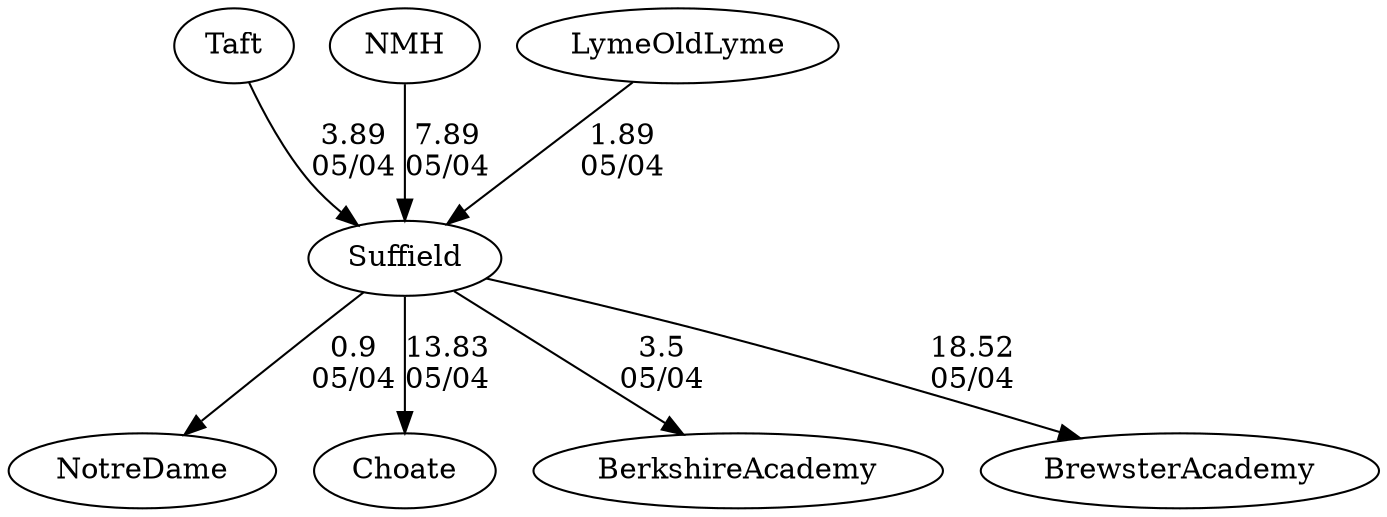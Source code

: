 digraph boys2foursSuffield {NotreDame [URL="boys2foursSuffieldNotreDame.html"];Taft [URL="boys2foursSuffieldTaft.html"];Choate [URL="boys2foursSuffieldChoate.html"];NMH [URL="boys2foursSuffieldNMH.html"];BerkshireAcademy [URL="boys2foursSuffieldBerkshireAcademy.html"];Suffield [URL="boys2foursSuffieldSuffield.html"];LymeOldLyme [URL="boys2foursSuffieldLymeOldLyme.html"];BrewsterAcademy [URL="boys2foursSuffieldBrewsterAcademy.html"];Suffield -> BerkshireAcademy[label="3.5
05/04", weight="97", tooltip="Founder's Day Regatta			
", URL="", random="random"]; 
Suffield -> Choate[label="13.83
05/04", weight="87", tooltip="Founder's Day Regatta			
", URL="", random="random"]; 
Suffield -> BrewsterAcademy[label="18.52
05/04", weight="82", tooltip="Founder's Day Regatta			
", URL="", random="random"]; 
Suffield -> NotreDame[label="0.9
05/04", weight="100", tooltip="Founder's Day Regatta			
", URL="", random="random"]; 
NMH -> Suffield[label="7.89
05/04", weight="93", tooltip="Founder's Day Regatta			
", URL="", random="random"]; 
Taft -> Suffield[label="3.89
05/04", weight="97", tooltip="Founder's Day Regatta			
", URL="", random="random"]; 
LymeOldLyme -> Suffield[label="1.89
05/04", weight="99", tooltip="Founder's Day Regatta			
", URL="", random="random"]}